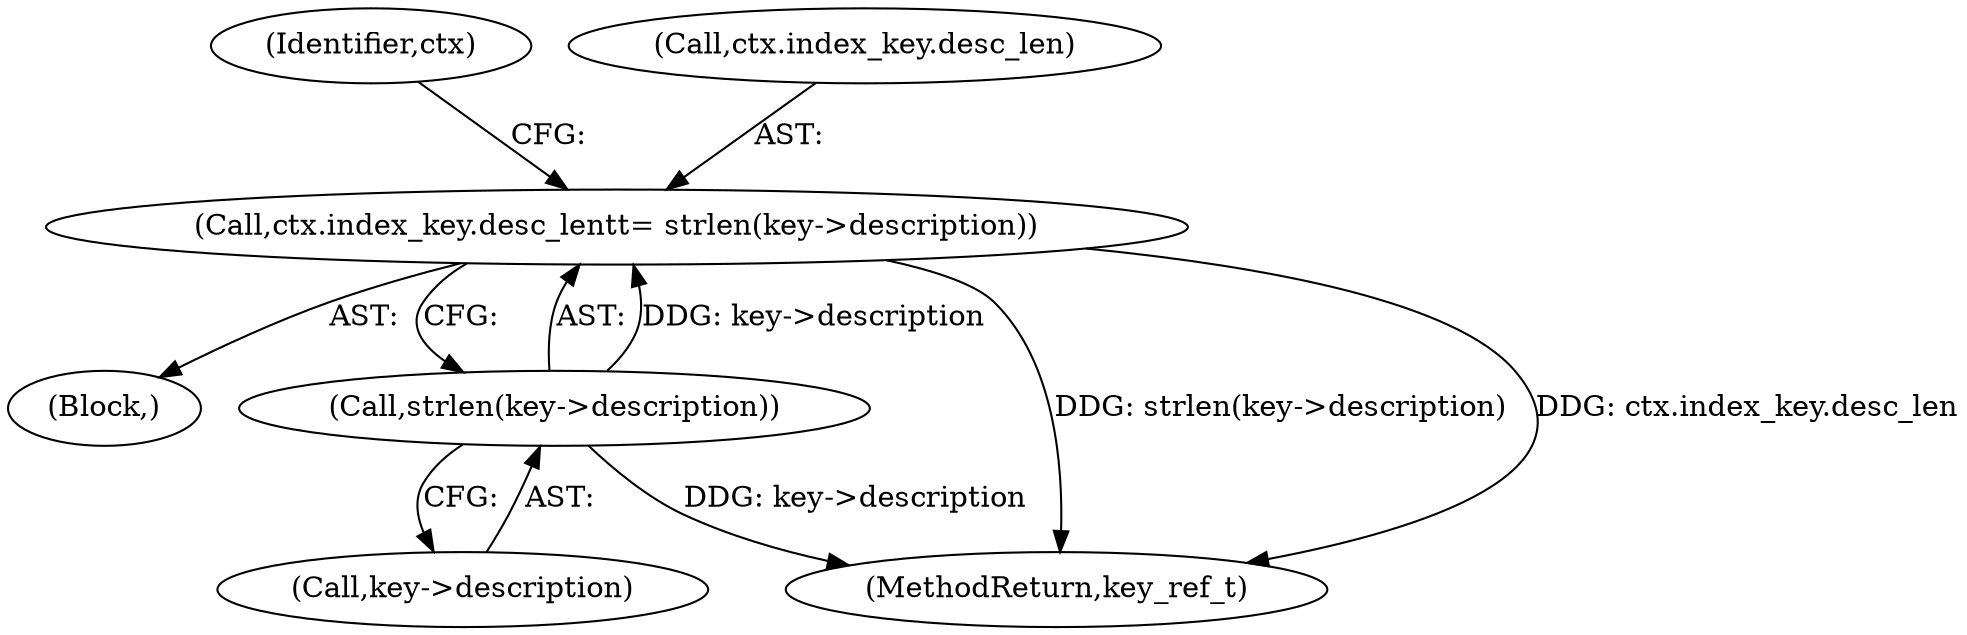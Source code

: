 digraph "0_linux_363b02dab09b3226f3bd1420dad9c72b79a42a76_13@API" {
"1000534" [label="(Call,ctx.index_key.desc_len\t\t= strlen(key->description))"];
"1000540" [label="(Call,strlen(key->description))"];
"1000540" [label="(Call,strlen(key->description))"];
"1000547" [label="(Identifier,ctx)"];
"1000534" [label="(Call,ctx.index_key.desc_len\t\t= strlen(key->description))"];
"1000535" [label="(Call,ctx.index_key.desc_len)"];
"1000541" [label="(Call,key->description)"];
"1000130" [label="(Block,)"];
"1000672" [label="(MethodReturn,key_ref_t)"];
"1000534" -> "1000130"  [label="AST: "];
"1000534" -> "1000540"  [label="CFG: "];
"1000535" -> "1000534"  [label="AST: "];
"1000540" -> "1000534"  [label="AST: "];
"1000547" -> "1000534"  [label="CFG: "];
"1000534" -> "1000672"  [label="DDG: strlen(key->description)"];
"1000534" -> "1000672"  [label="DDG: ctx.index_key.desc_len"];
"1000540" -> "1000534"  [label="DDG: key->description"];
"1000540" -> "1000541"  [label="CFG: "];
"1000541" -> "1000540"  [label="AST: "];
"1000540" -> "1000672"  [label="DDG: key->description"];
}
